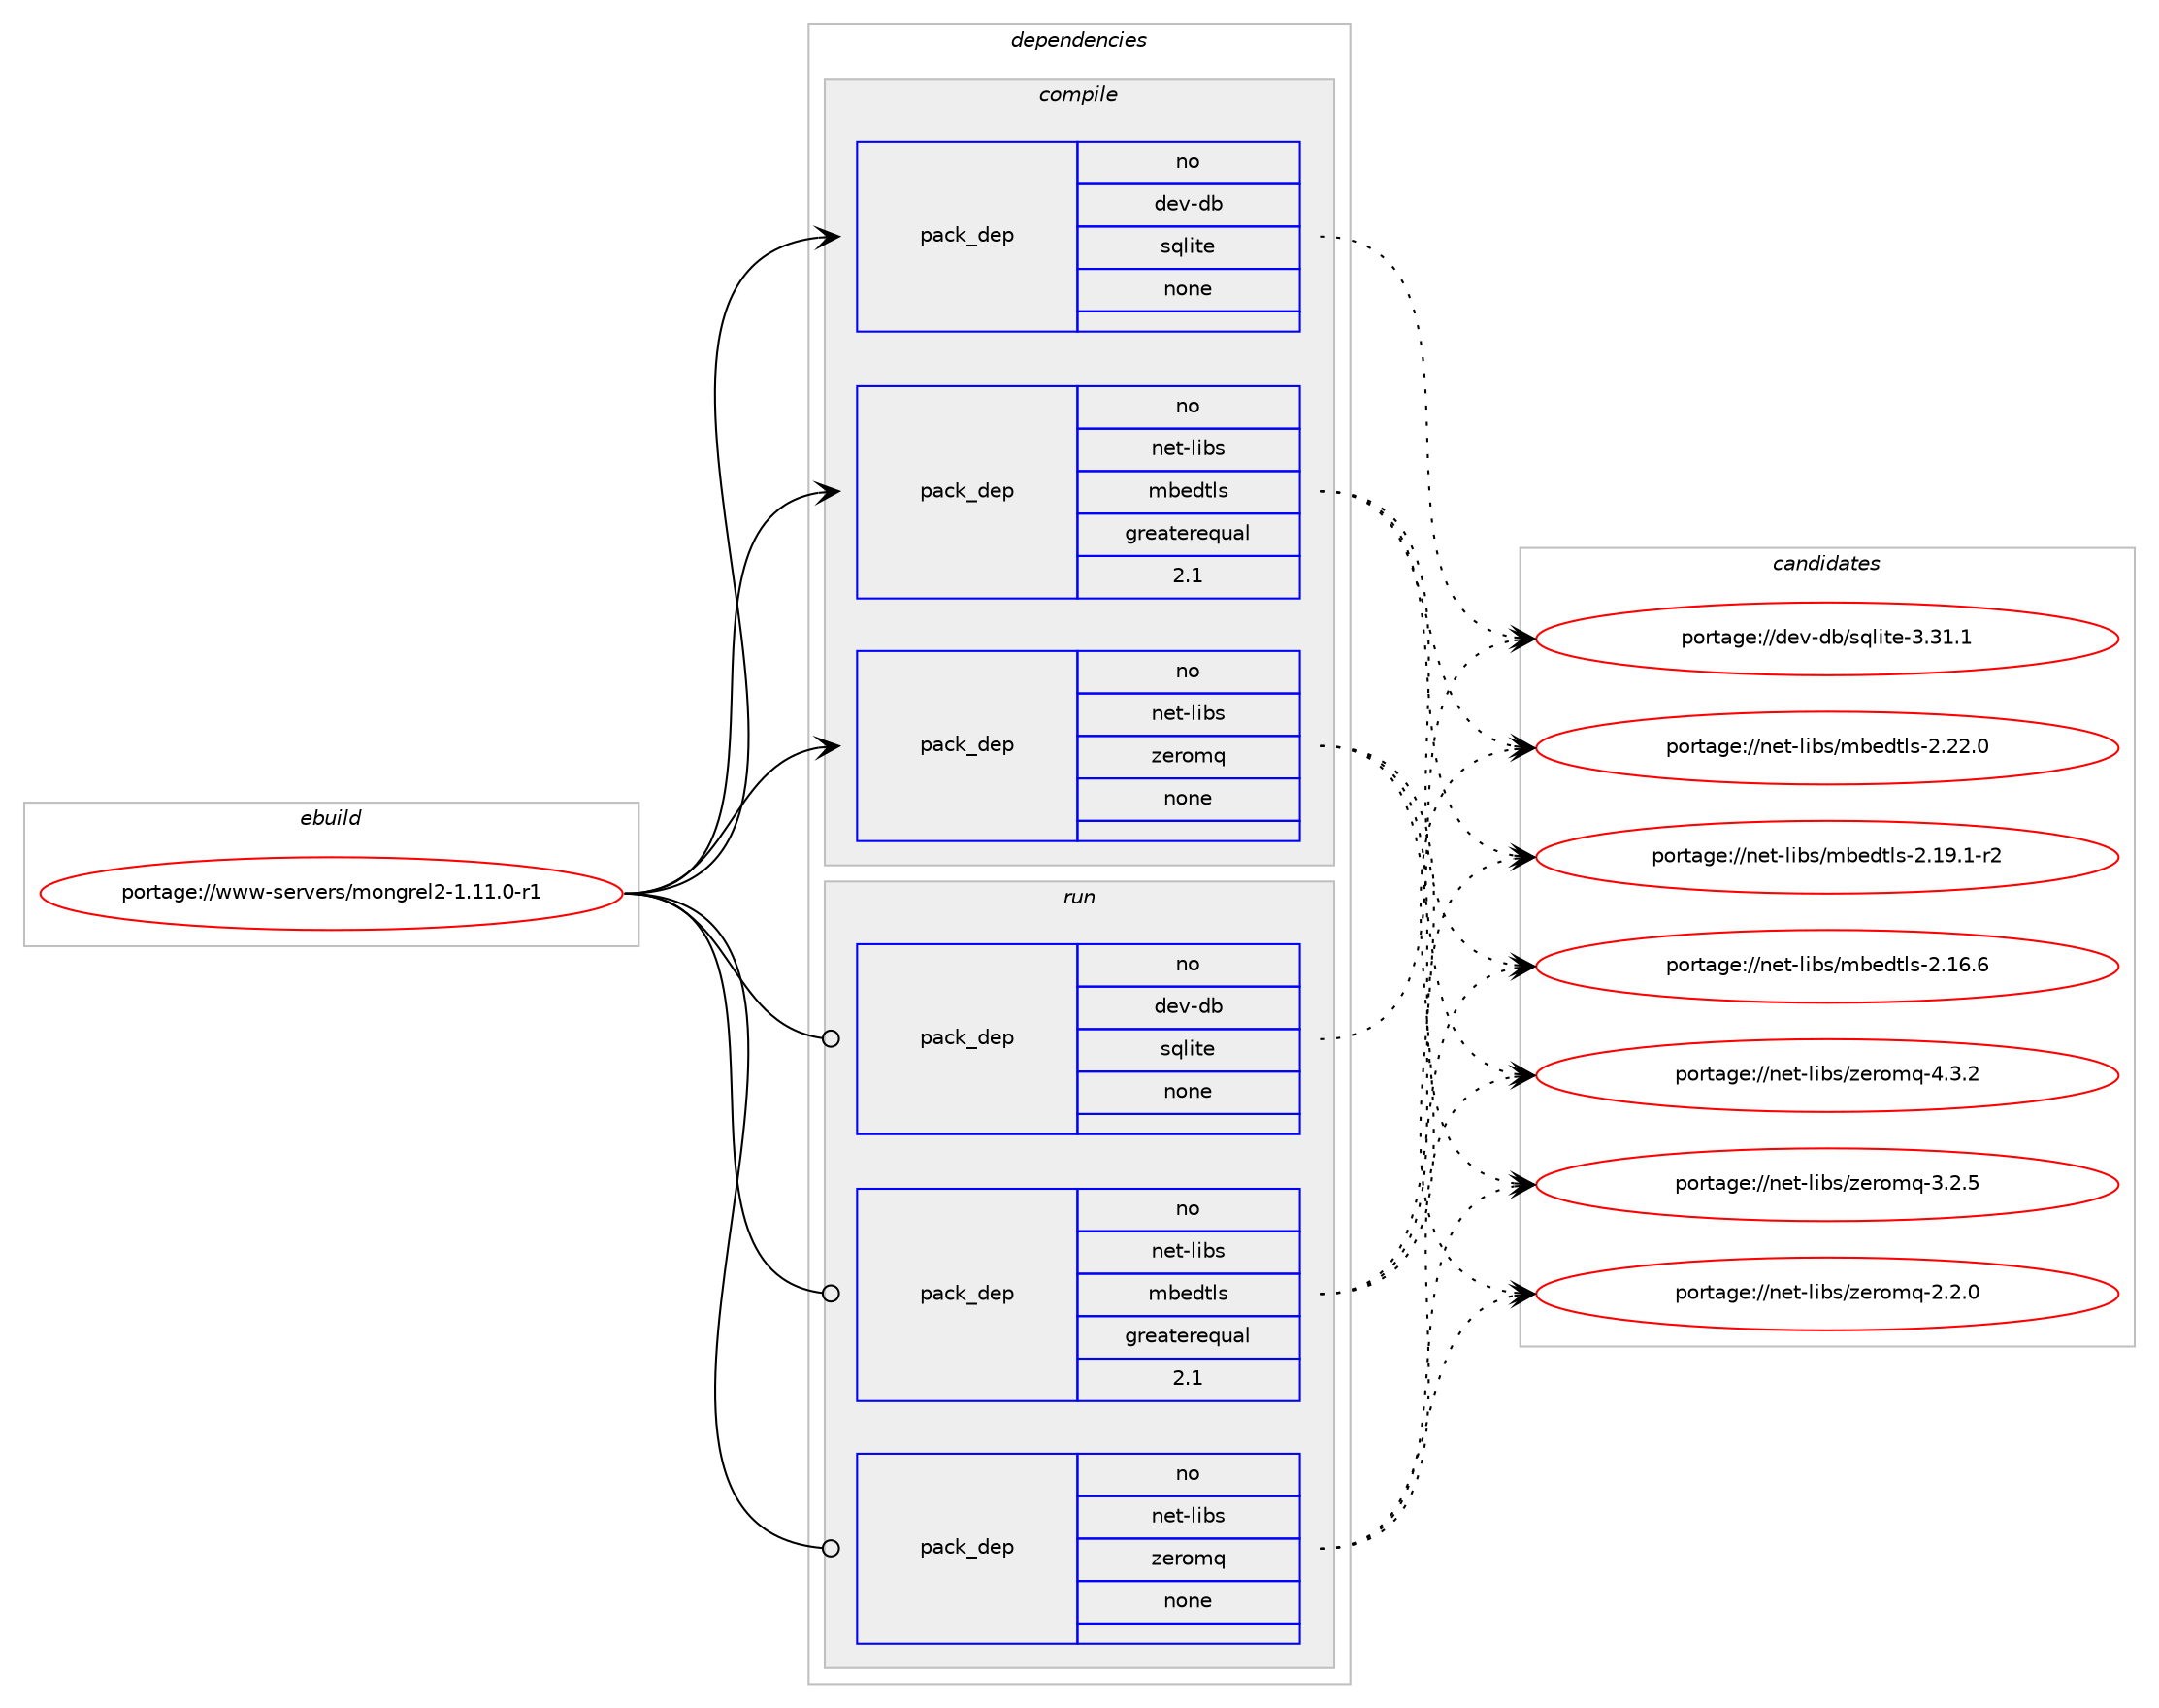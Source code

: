 digraph prolog {

# *************
# Graph options
# *************

newrank=true;
concentrate=true;
compound=true;
graph [rankdir=LR,fontname=Helvetica,fontsize=10,ranksep=1.5];#, ranksep=2.5, nodesep=0.2];
edge  [arrowhead=vee];
node  [fontname=Helvetica,fontsize=10];

# **********
# The ebuild
# **********

subgraph cluster_leftcol {
color=gray;
rank=same;
label=<<i>ebuild</i>>;
id [label="portage://www-servers/mongrel2-1.11.0-r1", color=red, width=4, href="../www-servers/mongrel2-1.11.0-r1.svg"];
}

# ****************
# The dependencies
# ****************

subgraph cluster_midcol {
color=gray;
label=<<i>dependencies</i>>;
subgraph cluster_compile {
fillcolor="#eeeeee";
style=filled;
label=<<i>compile</i>>;
subgraph pack1784 {
dependency2020 [label=<<TABLE BORDER="0" CELLBORDER="1" CELLSPACING="0" CELLPADDING="4" WIDTH="220"><TR><TD ROWSPAN="6" CELLPADDING="30">pack_dep</TD></TR><TR><TD WIDTH="110">no</TD></TR><TR><TD>dev-db</TD></TR><TR><TD>sqlite</TD></TR><TR><TD>none</TD></TR><TR><TD></TD></TR></TABLE>>, shape=none, color=blue];
}
id:e -> dependency2020:w [weight=20,style="solid",arrowhead="vee"];
subgraph pack1785 {
dependency2021 [label=<<TABLE BORDER="0" CELLBORDER="1" CELLSPACING="0" CELLPADDING="4" WIDTH="220"><TR><TD ROWSPAN="6" CELLPADDING="30">pack_dep</TD></TR><TR><TD WIDTH="110">no</TD></TR><TR><TD>net-libs</TD></TR><TR><TD>mbedtls</TD></TR><TR><TD>greaterequal</TD></TR><TR><TD>2.1</TD></TR></TABLE>>, shape=none, color=blue];
}
id:e -> dependency2021:w [weight=20,style="solid",arrowhead="vee"];
subgraph pack1786 {
dependency2022 [label=<<TABLE BORDER="0" CELLBORDER="1" CELLSPACING="0" CELLPADDING="4" WIDTH="220"><TR><TD ROWSPAN="6" CELLPADDING="30">pack_dep</TD></TR><TR><TD WIDTH="110">no</TD></TR><TR><TD>net-libs</TD></TR><TR><TD>zeromq</TD></TR><TR><TD>none</TD></TR><TR><TD></TD></TR></TABLE>>, shape=none, color=blue];
}
id:e -> dependency2022:w [weight=20,style="solid",arrowhead="vee"];
}
subgraph cluster_compileandrun {
fillcolor="#eeeeee";
style=filled;
label=<<i>compile and run</i>>;
}
subgraph cluster_run {
fillcolor="#eeeeee";
style=filled;
label=<<i>run</i>>;
subgraph pack1787 {
dependency2023 [label=<<TABLE BORDER="0" CELLBORDER="1" CELLSPACING="0" CELLPADDING="4" WIDTH="220"><TR><TD ROWSPAN="6" CELLPADDING="30">pack_dep</TD></TR><TR><TD WIDTH="110">no</TD></TR><TR><TD>dev-db</TD></TR><TR><TD>sqlite</TD></TR><TR><TD>none</TD></TR><TR><TD></TD></TR></TABLE>>, shape=none, color=blue];
}
id:e -> dependency2023:w [weight=20,style="solid",arrowhead="odot"];
subgraph pack1788 {
dependency2024 [label=<<TABLE BORDER="0" CELLBORDER="1" CELLSPACING="0" CELLPADDING="4" WIDTH="220"><TR><TD ROWSPAN="6" CELLPADDING="30">pack_dep</TD></TR><TR><TD WIDTH="110">no</TD></TR><TR><TD>net-libs</TD></TR><TR><TD>mbedtls</TD></TR><TR><TD>greaterequal</TD></TR><TR><TD>2.1</TD></TR></TABLE>>, shape=none, color=blue];
}
id:e -> dependency2024:w [weight=20,style="solid",arrowhead="odot"];
subgraph pack1789 {
dependency2025 [label=<<TABLE BORDER="0" CELLBORDER="1" CELLSPACING="0" CELLPADDING="4" WIDTH="220"><TR><TD ROWSPAN="6" CELLPADDING="30">pack_dep</TD></TR><TR><TD WIDTH="110">no</TD></TR><TR><TD>net-libs</TD></TR><TR><TD>zeromq</TD></TR><TR><TD>none</TD></TR><TR><TD></TD></TR></TABLE>>, shape=none, color=blue];
}
id:e -> dependency2025:w [weight=20,style="solid",arrowhead="odot"];
}
}

# **************
# The candidates
# **************

subgraph cluster_choices {
rank=same;
color=gray;
label=<<i>candidates</i>>;

subgraph choice1784 {
color=black;
nodesep=1;
choice10010111845100984711511310810511610145514651494649 [label="portage://dev-db/sqlite-3.31.1", color=red, width=4,href="../dev-db/sqlite-3.31.1.svg"];
dependency2020:e -> choice10010111845100984711511310810511610145514651494649:w [style=dotted,weight="100"];
}
subgraph choice1785 {
color=black;
nodesep=1;
choice1101011164510810598115471099810110011610811545504650504648 [label="portage://net-libs/mbedtls-2.22.0", color=red, width=4,href="../net-libs/mbedtls-2.22.0.svg"];
choice11010111645108105981154710998101100116108115455046495746494511450 [label="portage://net-libs/mbedtls-2.19.1-r2", color=red, width=4,href="../net-libs/mbedtls-2.19.1-r2.svg"];
choice1101011164510810598115471099810110011610811545504649544654 [label="portage://net-libs/mbedtls-2.16.6", color=red, width=4,href="../net-libs/mbedtls-2.16.6.svg"];
dependency2021:e -> choice1101011164510810598115471099810110011610811545504650504648:w [style=dotted,weight="100"];
dependency2021:e -> choice11010111645108105981154710998101100116108115455046495746494511450:w [style=dotted,weight="100"];
dependency2021:e -> choice1101011164510810598115471099810110011610811545504649544654:w [style=dotted,weight="100"];
}
subgraph choice1786 {
color=black;
nodesep=1;
choice110101116451081059811547122101114111109113455246514650 [label="portage://net-libs/zeromq-4.3.2", color=red, width=4,href="../net-libs/zeromq-4.3.2.svg"];
choice110101116451081059811547122101114111109113455146504653 [label="portage://net-libs/zeromq-3.2.5", color=red, width=4,href="../net-libs/zeromq-3.2.5.svg"];
choice110101116451081059811547122101114111109113455046504648 [label="portage://net-libs/zeromq-2.2.0", color=red, width=4,href="../net-libs/zeromq-2.2.0.svg"];
dependency2022:e -> choice110101116451081059811547122101114111109113455246514650:w [style=dotted,weight="100"];
dependency2022:e -> choice110101116451081059811547122101114111109113455146504653:w [style=dotted,weight="100"];
dependency2022:e -> choice110101116451081059811547122101114111109113455046504648:w [style=dotted,weight="100"];
}
subgraph choice1787 {
color=black;
nodesep=1;
choice10010111845100984711511310810511610145514651494649 [label="portage://dev-db/sqlite-3.31.1", color=red, width=4,href="../dev-db/sqlite-3.31.1.svg"];
dependency2023:e -> choice10010111845100984711511310810511610145514651494649:w [style=dotted,weight="100"];
}
subgraph choice1788 {
color=black;
nodesep=1;
choice1101011164510810598115471099810110011610811545504650504648 [label="portage://net-libs/mbedtls-2.22.0", color=red, width=4,href="../net-libs/mbedtls-2.22.0.svg"];
choice11010111645108105981154710998101100116108115455046495746494511450 [label="portage://net-libs/mbedtls-2.19.1-r2", color=red, width=4,href="../net-libs/mbedtls-2.19.1-r2.svg"];
choice1101011164510810598115471099810110011610811545504649544654 [label="portage://net-libs/mbedtls-2.16.6", color=red, width=4,href="../net-libs/mbedtls-2.16.6.svg"];
dependency2024:e -> choice1101011164510810598115471099810110011610811545504650504648:w [style=dotted,weight="100"];
dependency2024:e -> choice11010111645108105981154710998101100116108115455046495746494511450:w [style=dotted,weight="100"];
dependency2024:e -> choice1101011164510810598115471099810110011610811545504649544654:w [style=dotted,weight="100"];
}
subgraph choice1789 {
color=black;
nodesep=1;
choice110101116451081059811547122101114111109113455246514650 [label="portage://net-libs/zeromq-4.3.2", color=red, width=4,href="../net-libs/zeromq-4.3.2.svg"];
choice110101116451081059811547122101114111109113455146504653 [label="portage://net-libs/zeromq-3.2.5", color=red, width=4,href="../net-libs/zeromq-3.2.5.svg"];
choice110101116451081059811547122101114111109113455046504648 [label="portage://net-libs/zeromq-2.2.0", color=red, width=4,href="../net-libs/zeromq-2.2.0.svg"];
dependency2025:e -> choice110101116451081059811547122101114111109113455246514650:w [style=dotted,weight="100"];
dependency2025:e -> choice110101116451081059811547122101114111109113455146504653:w [style=dotted,weight="100"];
dependency2025:e -> choice110101116451081059811547122101114111109113455046504648:w [style=dotted,weight="100"];
}
}

}
